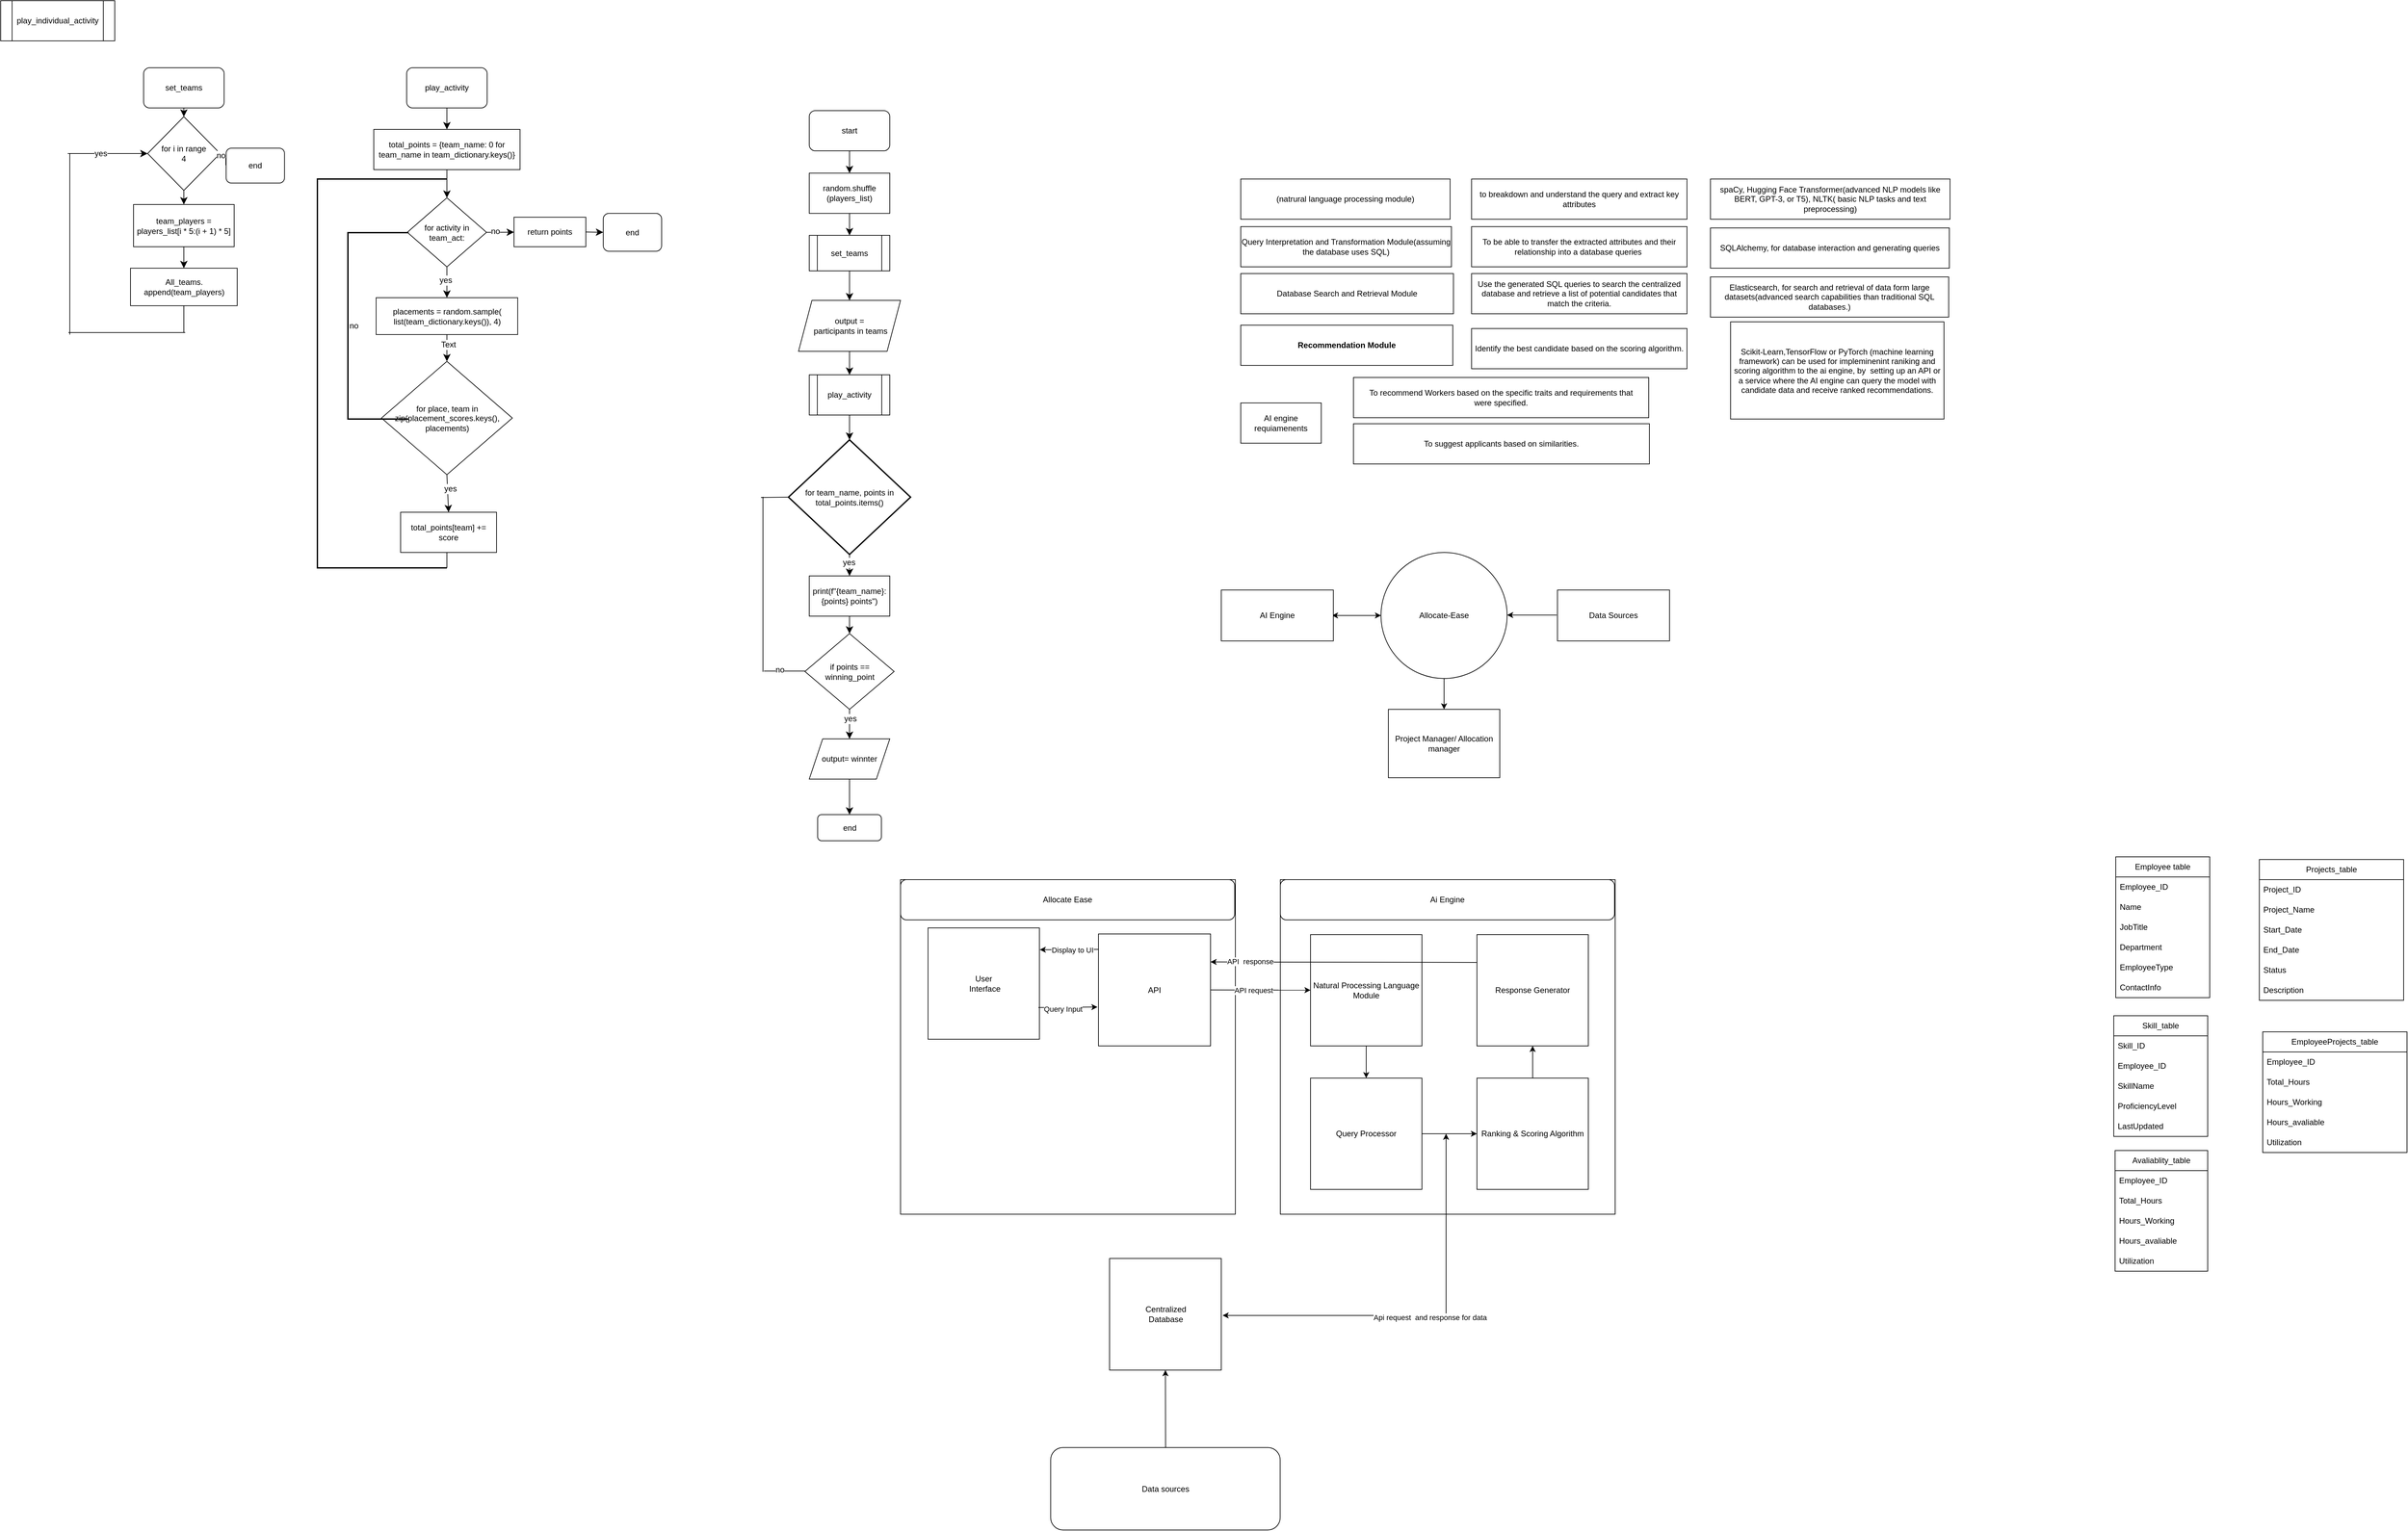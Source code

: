 <mxfile version="24.5.3" type="device">
  <diagram name="Page-1" id="QcIDjGadqrBGffVmuKtb">
    <mxGraphModel dx="683" dy="923" grid="0" gridSize="10" guides="1" tooltips="1" connect="1" arrows="1" fold="1" page="0" pageScale="1" pageWidth="850" pageHeight="1100" math="0" shadow="0">
      <root>
        <mxCell id="0" />
        <mxCell id="1" parent="0" />
        <mxCell id="oJZRiNrcPpn60PH8FwtZ-1" value="set_teams" style="shape=process;whiteSpace=wrap;html=1;backgroundOutline=1;" parent="1" vertex="1">
          <mxGeometry x="958" y="197" width="120" height="53" as="geometry" />
        </mxCell>
        <mxCell id="oJZRiNrcPpn60PH8FwtZ-2" value="play_activity" style="shape=process;whiteSpace=wrap;html=1;backgroundOutline=1;" parent="1" vertex="1">
          <mxGeometry x="958" y="405" width="120" height="60" as="geometry" />
        </mxCell>
        <mxCell id="oJZRiNrcPpn60PH8FwtZ-3" value="play_individual_activity" style="shape=process;whiteSpace=wrap;html=1;backgroundOutline=1;" parent="1" vertex="1">
          <mxGeometry x="-247" y="-153" width="170" height="60" as="geometry" />
        </mxCell>
        <mxCell id="oJZRiNrcPpn60PH8FwtZ-5" value="set_teams" style="rounded=1;whiteSpace=wrap;html=1;" parent="1" vertex="1">
          <mxGeometry x="-34" y="-53" width="120" height="60" as="geometry" />
        </mxCell>
        <mxCell id="oJZRiNrcPpn60PH8FwtZ-6" value="for i in range&lt;div&gt;4&lt;/div&gt;" style="rhombus;whiteSpace=wrap;html=1;" parent="1" vertex="1">
          <mxGeometry x="-28" y="20" width="108" height="110" as="geometry" />
        </mxCell>
        <mxCell id="oJZRiNrcPpn60PH8FwtZ-7" value="team_players = players_list[i * 5:(i + 1) * 5]" style="rounded=0;whiteSpace=wrap;html=1;" parent="1" vertex="1">
          <mxGeometry x="-49" y="151" width="150" height="63" as="geometry" />
        </mxCell>
        <mxCell id="oJZRiNrcPpn60PH8FwtZ-9" value="All_teams.&lt;div&gt;append(team_players)&lt;/div&gt;" style="rounded=0;whiteSpace=wrap;html=1;" parent="1" vertex="1">
          <mxGeometry x="-53.5" y="246" width="159" height="56" as="geometry" />
        </mxCell>
        <mxCell id="oJZRiNrcPpn60PH8FwtZ-10" value="end" style="rounded=1;whiteSpace=wrap;html=1;" parent="1" vertex="1">
          <mxGeometry x="89" y="67" width="87" height="52" as="geometry" />
        </mxCell>
        <mxCell id="oJZRiNrcPpn60PH8FwtZ-11" value="" style="endArrow=classic;html=1;rounded=0;fontSize=12;startSize=8;endSize=8;curved=1;exitX=0.5;exitY=1;exitDx=0;exitDy=0;entryX=0.5;entryY=0;entryDx=0;entryDy=0;" parent="1" source="oJZRiNrcPpn60PH8FwtZ-6" target="oJZRiNrcPpn60PH8FwtZ-7" edge="1">
          <mxGeometry width="50" height="50" relative="1" as="geometry">
            <mxPoint x="172" y="95" as="sourcePoint" />
            <mxPoint x="222" y="45" as="targetPoint" />
          </mxGeometry>
        </mxCell>
        <mxCell id="oJZRiNrcPpn60PH8FwtZ-12" value="" style="endArrow=classic;html=1;rounded=0;fontSize=12;startSize=8;endSize=8;curved=1;exitX=0.5;exitY=1;exitDx=0;exitDy=0;entryX=0.5;entryY=0;entryDx=0;entryDy=0;" parent="1" source="oJZRiNrcPpn60PH8FwtZ-7" target="oJZRiNrcPpn60PH8FwtZ-9" edge="1">
          <mxGeometry width="50" height="50" relative="1" as="geometry">
            <mxPoint x="172" y="95" as="sourcePoint" />
            <mxPoint x="222" y="45" as="targetPoint" />
          </mxGeometry>
        </mxCell>
        <mxCell id="oJZRiNrcPpn60PH8FwtZ-13" value="" style="endArrow=classic;html=1;rounded=0;fontSize=12;startSize=8;endSize=8;curved=1;exitX=0.5;exitY=1;exitDx=0;exitDy=0;entryX=0.5;entryY=0;entryDx=0;entryDy=0;" parent="1" source="oJZRiNrcPpn60PH8FwtZ-5" target="oJZRiNrcPpn60PH8FwtZ-6" edge="1">
          <mxGeometry width="50" height="50" relative="1" as="geometry">
            <mxPoint x="172" y="95" as="sourcePoint" />
            <mxPoint x="222" y="45" as="targetPoint" />
          </mxGeometry>
        </mxCell>
        <mxCell id="oJZRiNrcPpn60PH8FwtZ-16" value="" style="endArrow=none;html=1;rounded=0;fontSize=12;startSize=8;endSize=8;curved=1;" parent="1" edge="1">
          <mxGeometry width="50" height="50" relative="1" as="geometry">
            <mxPoint x="-144" y="345" as="sourcePoint" />
            <mxPoint x="-144" y="75" as="targetPoint" />
          </mxGeometry>
        </mxCell>
        <mxCell id="oJZRiNrcPpn60PH8FwtZ-17" value="" style="endArrow=none;html=1;rounded=0;fontSize=12;startSize=8;endSize=8;curved=1;" parent="1" edge="1">
          <mxGeometry width="50" height="50" relative="1" as="geometry">
            <mxPoint x="-146" y="342" as="sourcePoint" />
            <mxPoint x="28" y="342" as="targetPoint" />
          </mxGeometry>
        </mxCell>
        <mxCell id="oJZRiNrcPpn60PH8FwtZ-18" value="" style="endArrow=none;html=1;rounded=0;fontSize=12;startSize=8;endSize=8;curved=1;entryX=0.5;entryY=1;entryDx=0;entryDy=0;" parent="1" target="oJZRiNrcPpn60PH8FwtZ-9" edge="1">
          <mxGeometry width="50" height="50" relative="1" as="geometry">
            <mxPoint x="26" y="342" as="sourcePoint" />
            <mxPoint x="-6" y="245" as="targetPoint" />
          </mxGeometry>
        </mxCell>
        <mxCell id="oJZRiNrcPpn60PH8FwtZ-19" value="" style="endArrow=classic;html=1;rounded=0;fontSize=12;startSize=8;endSize=8;curved=1;entryX=0;entryY=0.5;entryDx=0;entryDy=0;" parent="1" target="oJZRiNrcPpn60PH8FwtZ-6" edge="1">
          <mxGeometry width="50" height="50" relative="1" as="geometry">
            <mxPoint x="-147" y="75" as="sourcePoint" />
            <mxPoint x="-6" y="66" as="targetPoint" />
          </mxGeometry>
        </mxCell>
        <mxCell id="oJZRiNrcPpn60PH8FwtZ-22" value="yes" style="edgeLabel;html=1;align=center;verticalAlign=middle;resizable=0;points=[];fontSize=12;" parent="oJZRiNrcPpn60PH8FwtZ-19" vertex="1" connectable="0">
          <mxGeometry x="-0.176" relative="1" as="geometry">
            <mxPoint as="offset" />
          </mxGeometry>
        </mxCell>
        <mxCell id="oJZRiNrcPpn60PH8FwtZ-20" value="" style="endArrow=classic;html=1;rounded=0;fontSize=12;startSize=8;endSize=8;curved=1;exitX=1;exitY=0.5;exitDx=0;exitDy=0;entryX=0;entryY=0.5;entryDx=0;entryDy=0;" parent="1" source="oJZRiNrcPpn60PH8FwtZ-6" target="oJZRiNrcPpn60PH8FwtZ-10" edge="1">
          <mxGeometry width="50" height="50" relative="1" as="geometry">
            <mxPoint x="-56" y="116" as="sourcePoint" />
            <mxPoint x="-6" y="66" as="targetPoint" />
          </mxGeometry>
        </mxCell>
        <mxCell id="oJZRiNrcPpn60PH8FwtZ-21" value="no&lt;div&gt;&lt;br&gt;&lt;/div&gt;" style="edgeLabel;html=1;align=center;verticalAlign=middle;resizable=0;points=[];fontSize=12;" parent="oJZRiNrcPpn60PH8FwtZ-20" vertex="1" connectable="0">
          <mxGeometry x="-0.094" y="-4" relative="1" as="geometry">
            <mxPoint as="offset" />
          </mxGeometry>
        </mxCell>
        <mxCell id="oJZRiNrcPpn60PH8FwtZ-23" value="play_activity" style="rounded=1;whiteSpace=wrap;html=1;" parent="1" vertex="1">
          <mxGeometry x="358" y="-53" width="120" height="60" as="geometry" />
        </mxCell>
        <mxCell id="oJZRiNrcPpn60PH8FwtZ-24" value="total_points = {team_name: 0 for team_name in team_dictionary.keys()}" style="rounded=0;whiteSpace=wrap;html=1;" parent="1" vertex="1">
          <mxGeometry x="309" y="39" width="218" height="60" as="geometry" />
        </mxCell>
        <mxCell id="oJZRiNrcPpn60PH8FwtZ-25" value="for activity in team_act:" style="rhombus;whiteSpace=wrap;html=1;" parent="1" vertex="1">
          <mxGeometry x="359" y="141" width="118" height="103" as="geometry" />
        </mxCell>
        <mxCell id="oJZRiNrcPpn60PH8FwtZ-26" value="placements = random.sample(&lt;div&gt;list(team_dictionary.keys()), 4)&lt;/div&gt;" style="rounded=0;whiteSpace=wrap;html=1;" parent="1" vertex="1">
          <mxGeometry x="312.5" y="290" width="211" height="55" as="geometry" />
        </mxCell>
        <mxCell id="oJZRiNrcPpn60PH8FwtZ-27" value="" style="endArrow=classic;html=1;rounded=0;fontSize=12;startSize=8;endSize=8;curved=1;exitX=0.5;exitY=1;exitDx=0;exitDy=0;" parent="1" source="oJZRiNrcPpn60PH8FwtZ-23" target="oJZRiNrcPpn60PH8FwtZ-24" edge="1">
          <mxGeometry width="50" height="50" relative="1" as="geometry">
            <mxPoint x="294" y="213" as="sourcePoint" />
            <mxPoint x="344" y="163" as="targetPoint" />
          </mxGeometry>
        </mxCell>
        <mxCell id="oJZRiNrcPpn60PH8FwtZ-28" value="" style="endArrow=classic;html=1;rounded=0;fontSize=12;startSize=8;endSize=8;curved=1;exitX=0.5;exitY=1;exitDx=0;exitDy=0;entryX=0.5;entryY=0;entryDx=0;entryDy=0;" parent="1" source="oJZRiNrcPpn60PH8FwtZ-24" target="oJZRiNrcPpn60PH8FwtZ-25" edge="1">
          <mxGeometry width="50" height="50" relative="1" as="geometry">
            <mxPoint x="294" y="213" as="sourcePoint" />
            <mxPoint x="344" y="163" as="targetPoint" />
          </mxGeometry>
        </mxCell>
        <mxCell id="oJZRiNrcPpn60PH8FwtZ-29" value="" style="endArrow=classic;html=1;rounded=0;fontSize=12;startSize=8;endSize=8;curved=1;exitX=0.5;exitY=1;exitDx=0;exitDy=0;entryX=0.5;entryY=0;entryDx=0;entryDy=0;" parent="1" source="oJZRiNrcPpn60PH8FwtZ-25" target="oJZRiNrcPpn60PH8FwtZ-26" edge="1">
          <mxGeometry width="50" height="50" relative="1" as="geometry">
            <mxPoint x="294" y="213" as="sourcePoint" />
            <mxPoint x="344" y="163" as="targetPoint" />
          </mxGeometry>
        </mxCell>
        <mxCell id="oJZRiNrcPpn60PH8FwtZ-39" value="yes" style="edgeLabel;html=1;align=center;verticalAlign=middle;resizable=0;points=[];fontSize=12;" parent="oJZRiNrcPpn60PH8FwtZ-29" vertex="1" connectable="0">
          <mxGeometry x="-0.13" y="-2" relative="1" as="geometry">
            <mxPoint as="offset" />
          </mxGeometry>
        </mxCell>
        <mxCell id="oJZRiNrcPpn60PH8FwtZ-30" value="for place, team in zip(placement_scores.keys(), placements)" style="rhombus;whiteSpace=wrap;html=1;" parent="1" vertex="1">
          <mxGeometry x="320.5" y="385" width="195" height="169" as="geometry" />
        </mxCell>
        <mxCell id="oJZRiNrcPpn60PH8FwtZ-31" value="" style="endArrow=classic;html=1;rounded=0;fontSize=12;startSize=8;endSize=8;curved=1;exitX=0.5;exitY=1;exitDx=0;exitDy=0;entryX=0.5;entryY=0;entryDx=0;entryDy=0;" parent="1" source="oJZRiNrcPpn60PH8FwtZ-26" target="oJZRiNrcPpn60PH8FwtZ-30" edge="1">
          <mxGeometry width="50" height="50" relative="1" as="geometry">
            <mxPoint x="365" y="313" as="sourcePoint" />
            <mxPoint x="415" y="263" as="targetPoint" />
          </mxGeometry>
        </mxCell>
        <mxCell id="oJZRiNrcPpn60PH8FwtZ-38" value="Text" style="edgeLabel;html=1;align=center;verticalAlign=middle;resizable=0;points=[];fontSize=12;" parent="oJZRiNrcPpn60PH8FwtZ-31" vertex="1" connectable="0">
          <mxGeometry x="-0.267" y="2" relative="1" as="geometry">
            <mxPoint as="offset" />
          </mxGeometry>
        </mxCell>
        <mxCell id="oJZRiNrcPpn60PH8FwtZ-33" value="total_points[team] += score" style="rounded=0;whiteSpace=wrap;html=1;" parent="1" vertex="1">
          <mxGeometry x="349" y="610" width="143" height="60" as="geometry" />
        </mxCell>
        <mxCell id="oJZRiNrcPpn60PH8FwtZ-34" value="" style="endArrow=classic;html=1;rounded=0;fontSize=12;startSize=8;endSize=8;curved=1;exitX=0.5;exitY=1;exitDx=0;exitDy=0;entryX=0.5;entryY=0;entryDx=0;entryDy=0;" parent="1" source="oJZRiNrcPpn60PH8FwtZ-30" target="oJZRiNrcPpn60PH8FwtZ-33" edge="1">
          <mxGeometry width="50" height="50" relative="1" as="geometry">
            <mxPoint x="365" y="513" as="sourcePoint" />
            <mxPoint x="415" y="463" as="targetPoint" />
          </mxGeometry>
        </mxCell>
        <mxCell id="oJZRiNrcPpn60PH8FwtZ-40" value="yes" style="edgeLabel;html=1;align=center;verticalAlign=middle;resizable=0;points=[];fontSize=12;" parent="oJZRiNrcPpn60PH8FwtZ-34" vertex="1" connectable="0">
          <mxGeometry x="-0.267" y="4" relative="1" as="geometry">
            <mxPoint as="offset" />
          </mxGeometry>
        </mxCell>
        <mxCell id="oJZRiNrcPpn60PH8FwtZ-36" value="" style="strokeWidth=2;html=1;shape=mxgraph.flowchart.annotation_1;align=left;pointerEvents=1;" parent="1" vertex="1">
          <mxGeometry x="225" y="113" width="193" height="580" as="geometry" />
        </mxCell>
        <mxCell id="oJZRiNrcPpn60PH8FwtZ-37" value="" style="endArrow=none;html=1;rounded=0;fontSize=12;startSize=8;endSize=8;curved=1;exitX=1;exitY=1;exitDx=0;exitDy=0;exitPerimeter=0;elbow=vertical;entryX=1;entryY=0.96;entryDx=0;entryDy=0;entryPerimeter=0;" parent="1" source="oJZRiNrcPpn60PH8FwtZ-36" target="oJZRiNrcPpn60PH8FwtZ-36" edge="1">
          <mxGeometry width="50" height="50" relative="1" as="geometry">
            <mxPoint x="388" y="690" as="sourcePoint" />
            <mxPoint x="494" y="698" as="targetPoint" />
          </mxGeometry>
        </mxCell>
        <mxCell id="oJZRiNrcPpn60PH8FwtZ-44" value="end" style="rounded=1;whiteSpace=wrap;html=1;" parent="1" vertex="1">
          <mxGeometry x="651" y="164.25" width="87" height="56.5" as="geometry" />
        </mxCell>
        <mxCell id="oJZRiNrcPpn60PH8FwtZ-45" value="" style="endArrow=classic;html=1;rounded=0;fontSize=12;startSize=8;endSize=8;curved=1;exitX=1;exitY=0.5;exitDx=0;exitDy=0;" parent="1" source="oJZRiNrcPpn60PH8FwtZ-25" target="oJZRiNrcPpn60PH8FwtZ-46" edge="1">
          <mxGeometry width="50" height="50" relative="1" as="geometry">
            <mxPoint x="410" y="213" as="sourcePoint" />
            <mxPoint x="516" y="193" as="targetPoint" />
          </mxGeometry>
        </mxCell>
        <mxCell id="oJZRiNrcPpn60PH8FwtZ-48" value="no" style="edgeLabel;html=1;align=center;verticalAlign=middle;resizable=0;points=[];fontSize=12;" parent="oJZRiNrcPpn60PH8FwtZ-45" vertex="1" connectable="0">
          <mxGeometry x="-0.365" y="2" relative="1" as="geometry">
            <mxPoint as="offset" />
          </mxGeometry>
        </mxCell>
        <mxCell id="oJZRiNrcPpn60PH8FwtZ-46" value="return points" style="rounded=0;whiteSpace=wrap;html=1;" parent="1" vertex="1">
          <mxGeometry x="518" y="170" width="107" height="44" as="geometry" />
        </mxCell>
        <mxCell id="oJZRiNrcPpn60PH8FwtZ-47" value="" style="endArrow=classic;html=1;rounded=0;fontSize=12;startSize=8;endSize=8;curved=1;exitX=1;exitY=0.5;exitDx=0;exitDy=0;entryX=0;entryY=0.5;entryDx=0;entryDy=0;" parent="1" source="oJZRiNrcPpn60PH8FwtZ-46" target="oJZRiNrcPpn60PH8FwtZ-44" edge="1">
          <mxGeometry width="50" height="50" relative="1" as="geometry">
            <mxPoint x="659" y="213" as="sourcePoint" />
            <mxPoint x="709" y="163" as="targetPoint" />
          </mxGeometry>
        </mxCell>
        <mxCell id="oJZRiNrcPpn60PH8FwtZ-49" value="no" style="strokeWidth=2;html=1;shape=mxgraph.flowchart.annotation_1;align=left;pointerEvents=1;" parent="1" vertex="1">
          <mxGeometry x="270.5" y="193" width="90.5" height="278" as="geometry" />
        </mxCell>
        <mxCell id="oJZRiNrcPpn60PH8FwtZ-52" value="start" style="rounded=1;whiteSpace=wrap;html=1;" parent="1" vertex="1">
          <mxGeometry x="958" y="11" width="120" height="60" as="geometry" />
        </mxCell>
        <mxCell id="oJZRiNrcPpn60PH8FwtZ-54" value="random.shuffle&lt;div&gt;(players_list)&lt;/div&gt;" style="rounded=0;whiteSpace=wrap;html=1;" parent="1" vertex="1">
          <mxGeometry x="958" y="104.25" width="120" height="60" as="geometry" />
        </mxCell>
        <mxCell id="oJZRiNrcPpn60PH8FwtZ-55" value="" style="endArrow=classic;html=1;rounded=0;fontSize=12;startSize=8;endSize=8;curved=1;exitX=0.5;exitY=1;exitDx=0;exitDy=0;" parent="1" source="oJZRiNrcPpn60PH8FwtZ-52" target="oJZRiNrcPpn60PH8FwtZ-54" edge="1">
          <mxGeometry width="50" height="50" relative="1" as="geometry">
            <mxPoint x="829" y="343" as="sourcePoint" />
            <mxPoint x="879" y="293" as="targetPoint" />
          </mxGeometry>
        </mxCell>
        <mxCell id="oJZRiNrcPpn60PH8FwtZ-56" value="" style="endArrow=classic;html=1;rounded=0;fontSize=12;startSize=8;endSize=8;curved=1;exitX=0.5;exitY=1;exitDx=0;exitDy=0;entryX=0.5;entryY=0;entryDx=0;entryDy=0;" parent="1" source="oJZRiNrcPpn60PH8FwtZ-54" target="oJZRiNrcPpn60PH8FwtZ-1" edge="1">
          <mxGeometry width="50" height="50" relative="1" as="geometry">
            <mxPoint x="829" y="343" as="sourcePoint" />
            <mxPoint x="879" y="293" as="targetPoint" />
          </mxGeometry>
        </mxCell>
        <mxCell id="oJZRiNrcPpn60PH8FwtZ-57" value="output =&lt;div&gt;&amp;nbsp;participants in teams&lt;/div&gt;" style="shape=parallelogram;perimeter=parallelogramPerimeter;whiteSpace=wrap;html=1;fixedSize=1;" parent="1" vertex="1">
          <mxGeometry x="942" y="294" width="152" height="76" as="geometry" />
        </mxCell>
        <mxCell id="oJZRiNrcPpn60PH8FwtZ-58" value="for team_name, points in total_points.items()" style="strokeWidth=2;html=1;shape=mxgraph.flowchart.decision;whiteSpace=wrap;" parent="1" vertex="1">
          <mxGeometry x="927" y="502" width="182" height="171" as="geometry" />
        </mxCell>
        <mxCell id="oJZRiNrcPpn60PH8FwtZ-59" value="print(f&quot;{team_name}: {points} points&quot;)" style="rounded=0;whiteSpace=wrap;html=1;" parent="1" vertex="1">
          <mxGeometry x="958" y="705" width="120" height="60" as="geometry" />
        </mxCell>
        <mxCell id="oJZRiNrcPpn60PH8FwtZ-60" value="" style="endArrow=classic;html=1;rounded=0;fontSize=12;startSize=8;endSize=8;curved=1;exitX=0.5;exitY=1;exitDx=0;exitDy=0;exitPerimeter=0;entryX=0.5;entryY=0;entryDx=0;entryDy=0;" parent="1" source="oJZRiNrcPpn60PH8FwtZ-58" target="oJZRiNrcPpn60PH8FwtZ-59" edge="1">
          <mxGeometry width="50" height="50" relative="1" as="geometry">
            <mxPoint x="942" y="696" as="sourcePoint" />
            <mxPoint x="992" y="646" as="targetPoint" />
          </mxGeometry>
        </mxCell>
        <mxCell id="oJZRiNrcPpn60PH8FwtZ-72" value="yes" style="edgeLabel;html=1;align=center;verticalAlign=middle;resizable=0;points=[];fontSize=12;" parent="oJZRiNrcPpn60PH8FwtZ-60" vertex="1" connectable="0">
          <mxGeometry x="-0.287" y="-1" relative="1" as="geometry">
            <mxPoint as="offset" />
          </mxGeometry>
        </mxCell>
        <mxCell id="oJZRiNrcPpn60PH8FwtZ-61" value="" style="endArrow=classic;html=1;rounded=0;fontSize=12;startSize=8;endSize=8;curved=1;exitX=0.5;exitY=1;exitDx=0;exitDy=0;entryX=0.5;entryY=0;entryDx=0;entryDy=0;" parent="1" source="oJZRiNrcPpn60PH8FwtZ-1" target="oJZRiNrcPpn60PH8FwtZ-57" edge="1">
          <mxGeometry width="50" height="50" relative="1" as="geometry">
            <mxPoint x="942" y="461" as="sourcePoint" />
            <mxPoint x="992" y="411" as="targetPoint" />
          </mxGeometry>
        </mxCell>
        <mxCell id="oJZRiNrcPpn60PH8FwtZ-62" value="" style="endArrow=classic;html=1;rounded=0;fontSize=12;startSize=8;endSize=8;curved=1;exitX=0.5;exitY=1;exitDx=0;exitDy=0;entryX=0.5;entryY=0;entryDx=0;entryDy=0;" parent="1" source="oJZRiNrcPpn60PH8FwtZ-57" target="oJZRiNrcPpn60PH8FwtZ-2" edge="1">
          <mxGeometry width="50" height="50" relative="1" as="geometry">
            <mxPoint x="942" y="461" as="sourcePoint" />
            <mxPoint x="992" y="411" as="targetPoint" />
          </mxGeometry>
        </mxCell>
        <mxCell id="oJZRiNrcPpn60PH8FwtZ-63" value="" style="endArrow=classic;html=1;rounded=0;fontSize=12;startSize=8;endSize=8;curved=1;entryX=0.5;entryY=0;entryDx=0;entryDy=0;entryPerimeter=0;exitX=0.5;exitY=1;exitDx=0;exitDy=0;" parent="1" source="oJZRiNrcPpn60PH8FwtZ-2" target="oJZRiNrcPpn60PH8FwtZ-58" edge="1">
          <mxGeometry width="50" height="50" relative="1" as="geometry">
            <mxPoint x="942" y="461" as="sourcePoint" />
            <mxPoint x="992" y="411" as="targetPoint" />
          </mxGeometry>
        </mxCell>
        <mxCell id="oJZRiNrcPpn60PH8FwtZ-64" value="if points == winning_point" style="rhombus;whiteSpace=wrap;html=1;" parent="1" vertex="1">
          <mxGeometry x="951.5" y="791" width="133" height="113" as="geometry" />
        </mxCell>
        <mxCell id="oJZRiNrcPpn60PH8FwtZ-65" value="" style="endArrow=classic;html=1;rounded=0;fontSize=12;startSize=8;endSize=8;curved=1;exitX=0.5;exitY=1;exitDx=0;exitDy=0;" parent="1" source="oJZRiNrcPpn60PH8FwtZ-59" target="oJZRiNrcPpn60PH8FwtZ-64" edge="1">
          <mxGeometry width="50" height="50" relative="1" as="geometry">
            <mxPoint x="942" y="814" as="sourcePoint" />
            <mxPoint x="992" y="764" as="targetPoint" />
          </mxGeometry>
        </mxCell>
        <mxCell id="oJZRiNrcPpn60PH8FwtZ-66" value="output= winnter" style="shape=parallelogram;perimeter=parallelogramPerimeter;whiteSpace=wrap;html=1;fixedSize=1;" parent="1" vertex="1">
          <mxGeometry x="958" y="948" width="120" height="60" as="geometry" />
        </mxCell>
        <mxCell id="oJZRiNrcPpn60PH8FwtZ-67" value="" style="endArrow=classic;html=1;rounded=0;fontSize=12;startSize=8;endSize=8;curved=1;exitX=0.5;exitY=1;exitDx=0;exitDy=0;entryX=0.5;entryY=0;entryDx=0;entryDy=0;" parent="1" source="oJZRiNrcPpn60PH8FwtZ-64" target="oJZRiNrcPpn60PH8FwtZ-66" edge="1">
          <mxGeometry width="50" height="50" relative="1" as="geometry">
            <mxPoint x="942" y="814" as="sourcePoint" />
            <mxPoint x="992" y="764" as="targetPoint" />
          </mxGeometry>
        </mxCell>
        <mxCell id="oJZRiNrcPpn60PH8FwtZ-74" value="yes" style="edgeLabel;html=1;align=center;verticalAlign=middle;resizable=0;points=[];fontSize=12;" parent="oJZRiNrcPpn60PH8FwtZ-67" vertex="1" connectable="0">
          <mxGeometry x="-0.393" y="1" relative="1" as="geometry">
            <mxPoint as="offset" />
          </mxGeometry>
        </mxCell>
        <mxCell id="oJZRiNrcPpn60PH8FwtZ-68" value="" style="endArrow=none;html=1;rounded=0;fontSize=12;startSize=8;endSize=8;curved=1;" parent="1" edge="1">
          <mxGeometry width="50" height="50" relative="1" as="geometry">
            <mxPoint x="951.5" y="846.91" as="sourcePoint" />
            <mxPoint x="890.5" y="846.91" as="targetPoint" />
          </mxGeometry>
        </mxCell>
        <mxCell id="oJZRiNrcPpn60PH8FwtZ-73" value="no" style="edgeLabel;html=1;align=center;verticalAlign=middle;resizable=0;points=[];fontSize=12;" parent="oJZRiNrcPpn60PH8FwtZ-68" vertex="1" connectable="0">
          <mxGeometry x="0.224" y="-2" relative="1" as="geometry">
            <mxPoint as="offset" />
          </mxGeometry>
        </mxCell>
        <mxCell id="oJZRiNrcPpn60PH8FwtZ-69" value="" style="endArrow=none;html=1;rounded=0;fontSize=12;startSize=8;endSize=8;curved=1;" parent="1" edge="1">
          <mxGeometry width="50" height="50" relative="1" as="geometry">
            <mxPoint x="889" y="848" as="sourcePoint" />
            <mxPoint x="889" y="587" as="targetPoint" />
          </mxGeometry>
        </mxCell>
        <mxCell id="oJZRiNrcPpn60PH8FwtZ-71" value="" style="endArrow=none;html=1;rounded=0;fontSize=12;startSize=8;endSize=8;curved=1;entryX=0;entryY=0.5;entryDx=0;entryDy=0;entryPerimeter=0;" parent="1" target="oJZRiNrcPpn60PH8FwtZ-58" edge="1">
          <mxGeometry width="50" height="50" relative="1" as="geometry">
            <mxPoint x="886" y="588" as="sourcePoint" />
            <mxPoint x="992" y="764" as="targetPoint" />
          </mxGeometry>
        </mxCell>
        <mxCell id="oJZRiNrcPpn60PH8FwtZ-76" value="end" style="rounded=1;whiteSpace=wrap;html=1;" parent="1" vertex="1">
          <mxGeometry x="970.5" y="1061" width="95" height="39" as="geometry" />
        </mxCell>
        <mxCell id="oJZRiNrcPpn60PH8FwtZ-77" value="" style="endArrow=classic;html=1;rounded=0;fontSize=12;startSize=8;endSize=8;curved=1;exitX=0.5;exitY=1;exitDx=0;exitDy=0;entryX=0.5;entryY=0;entryDx=0;entryDy=0;" parent="1" source="oJZRiNrcPpn60PH8FwtZ-66" target="oJZRiNrcPpn60PH8FwtZ-76" edge="1">
          <mxGeometry width="50" height="50" relative="1" as="geometry">
            <mxPoint x="942" y="931" as="sourcePoint" />
            <mxPoint x="992" y="881" as="targetPoint" />
          </mxGeometry>
        </mxCell>
        <mxCell id="87SDOlyvdFOEEW-CInD3-1" value="Allocate-Ease" style="ellipse;whiteSpace=wrap;html=1;aspect=fixed;" parent="1" vertex="1">
          <mxGeometry x="1810" y="670" width="188" height="188" as="geometry" />
        </mxCell>
        <mxCell id="87SDOlyvdFOEEW-CInD3-2" value="" style="endArrow=classic;startArrow=classic;html=1;rounded=0;entryX=0;entryY=0.5;entryDx=0;entryDy=0;" parent="1" target="87SDOlyvdFOEEW-CInD3-1" edge="1">
          <mxGeometry width="50" height="50" relative="1" as="geometry">
            <mxPoint x="1737" y="764" as="sourcePoint" />
            <mxPoint x="1706" y="739" as="targetPoint" />
          </mxGeometry>
        </mxCell>
        <mxCell id="87SDOlyvdFOEEW-CInD3-3" value="AI Engine" style="rounded=0;whiteSpace=wrap;html=1;" parent="1" vertex="1">
          <mxGeometry x="1572" y="726" width="167" height="76" as="geometry" />
        </mxCell>
        <mxCell id="87SDOlyvdFOEEW-CInD3-4" value="Data Sources" style="rounded=0;whiteSpace=wrap;html=1;" parent="1" vertex="1">
          <mxGeometry x="2073" y="726" width="167" height="76" as="geometry" />
        </mxCell>
        <mxCell id="87SDOlyvdFOEEW-CInD3-7" value="" style="endArrow=classic;html=1;rounded=0;" parent="1" edge="1">
          <mxGeometry width="50" height="50" relative="1" as="geometry">
            <mxPoint x="2072" y="763.38" as="sourcePoint" />
            <mxPoint x="1998" y="763.38" as="targetPoint" />
          </mxGeometry>
        </mxCell>
        <mxCell id="87SDOlyvdFOEEW-CInD3-8" value="Query Interpretation and Transformation Module(assuming the database uses SQL)" style="rounded=0;whiteSpace=wrap;html=1;" parent="1" vertex="1">
          <mxGeometry x="1601" y="184" width="314" height="60" as="geometry" />
        </mxCell>
        <mxCell id="87SDOlyvdFOEEW-CInD3-9" value="(natrural language processing module)" style="rounded=0;whiteSpace=wrap;html=1;" parent="1" vertex="1">
          <mxGeometry x="1601" y="113" width="312" height="60" as="geometry" />
        </mxCell>
        <mxCell id="87SDOlyvdFOEEW-CInD3-10" value="Database Search and Retrieval Module" style="rounded=0;whiteSpace=wrap;html=1;" parent="1" vertex="1">
          <mxGeometry x="1601" y="254" width="317" height="60" as="geometry" />
        </mxCell>
        <mxCell id="87SDOlyvdFOEEW-CInD3-11" value="&lt;strong&gt;Recommendation Module&lt;/strong&gt;" style="rounded=0;whiteSpace=wrap;html=1;" parent="1" vertex="1">
          <mxGeometry x="1601" y="331" width="316" height="60" as="geometry" />
        </mxCell>
        <mxCell id="87SDOlyvdFOEEW-CInD3-12" value="to breakdown and understand the query and extract key attributes" style="rounded=0;whiteSpace=wrap;html=1;" parent="1" vertex="1">
          <mxGeometry x="1945" y="113" width="321" height="60" as="geometry" />
        </mxCell>
        <mxCell id="87SDOlyvdFOEEW-CInD3-13" value="To be able to transfer the extracted attributes and their relationship into a database queries&amp;nbsp;" style="rounded=0;whiteSpace=wrap;html=1;" parent="1" vertex="1">
          <mxGeometry x="1945" y="184" width="321" height="60" as="geometry" />
        </mxCell>
        <mxCell id="87SDOlyvdFOEEW-CInD3-14" value="Use the generated SQL queries to search the centralized database and retrieve a list of potential candidates that match the criteria." style="rounded=0;whiteSpace=wrap;html=1;" parent="1" vertex="1">
          <mxGeometry x="1945" y="254" width="321" height="60" as="geometry" />
        </mxCell>
        <mxCell id="87SDOlyvdFOEEW-CInD3-15" value="Identify the best candidate based on the scoring algorithm." style="rounded=0;whiteSpace=wrap;html=1;" parent="1" vertex="1">
          <mxGeometry x="1945" y="336" width="321" height="60" as="geometry" />
        </mxCell>
        <mxCell id="87SDOlyvdFOEEW-CInD3-16" value="spaCy,&amp;nbsp;Hugging Face Transformer(advanced NLP models like BERT, GPT-3, or T5),&amp;nbsp;NLTK( basic NLP tasks and text preprocessing)" style="rounded=0;whiteSpace=wrap;html=1;" parent="1" vertex="1">
          <mxGeometry x="2301" y="113" width="357" height="60" as="geometry" />
        </mxCell>
        <mxCell id="87SDOlyvdFOEEW-CInD3-17" value="SQLAlchemy, for database interaction and generating queries" style="rounded=0;whiteSpace=wrap;html=1;" parent="1" vertex="1">
          <mxGeometry x="2301" y="186" width="356" height="60" as="geometry" />
        </mxCell>
        <mxCell id="87SDOlyvdFOEEW-CInD3-18" value="Elasticsearch, for search and retrieval of data form large datasets(advanced search capabilities than traditional SQL databases.)" style="rounded=0;whiteSpace=wrap;html=1;" parent="1" vertex="1">
          <mxGeometry x="2301" y="259" width="355" height="60" as="geometry" />
        </mxCell>
        <mxCell id="87SDOlyvdFOEEW-CInD3-19" value="AI engine requiamenents" style="rounded=0;whiteSpace=wrap;html=1;" parent="1" vertex="1">
          <mxGeometry x="1601" y="447" width="120" height="60" as="geometry" />
        </mxCell>
        <mxCell id="87SDOlyvdFOEEW-CInD3-20" value="To suggest applicants based on similarities." style="rounded=0;whiteSpace=wrap;html=1;" parent="1" vertex="1">
          <mxGeometry x="1769" y="478" width="441" height="60" as="geometry" />
        </mxCell>
        <mxCell id="87SDOlyvdFOEEW-CInD3-21" value="To&amp;nbsp;recommend&amp;nbsp;Workers&amp;nbsp;based on the specific traits and requirements that were&amp;nbsp;specified." style="rounded=0;whiteSpace=wrap;html=1;" parent="1" vertex="1">
          <mxGeometry x="1769" y="409" width="440" height="60" as="geometry" />
        </mxCell>
        <mxCell id="87SDOlyvdFOEEW-CInD3-22" value="Scikit-Learn,TensorFlow or PyTorch (machine learning framework) can be used for impleminenint raniking and scoring algorithm to the ai engine, by&amp;nbsp;&amp;nbsp;setting up an API or a service where the AI engine can query the model with candidate data and receive ranked recommendations." style="rounded=0;whiteSpace=wrap;html=1;" parent="1" vertex="1">
          <mxGeometry x="2331" y="326" width="318" height="145" as="geometry" />
        </mxCell>
        <mxCell id="87SDOlyvdFOEEW-CInD3-25" value="Project Manager/ Allocation manager" style="rounded=0;whiteSpace=wrap;html=1;" parent="1" vertex="1">
          <mxGeometry x="1821" y="904" width="166" height="102" as="geometry" />
        </mxCell>
        <mxCell id="87SDOlyvdFOEEW-CInD3-26" value="" style="endArrow=classic;html=1;rounded=0;entryX=0.5;entryY=0;entryDx=0;entryDy=0;" parent="1" target="87SDOlyvdFOEEW-CInD3-25" edge="1">
          <mxGeometry width="50" height="50" relative="1" as="geometry">
            <mxPoint x="1904" y="858" as="sourcePoint" />
            <mxPoint x="1830" y="858" as="targetPoint" />
          </mxGeometry>
        </mxCell>
        <mxCell id="87SDOlyvdFOEEW-CInD3-27" value="" style="whiteSpace=wrap;html=1;aspect=fixed;" parent="1" vertex="1">
          <mxGeometry x="1094" y="1158" width="499" height="499" as="geometry" />
        </mxCell>
        <mxCell id="87SDOlyvdFOEEW-CInD3-28" value="User&lt;div&gt;&amp;nbsp;Interface&lt;/div&gt;" style="whiteSpace=wrap;html=1;aspect=fixed;" parent="1" vertex="1">
          <mxGeometry x="1135" y="1230" width="166" height="166" as="geometry" />
        </mxCell>
        <mxCell id="87SDOlyvdFOEEW-CInD3-29" value="API" style="whiteSpace=wrap;html=1;aspect=fixed;" parent="1" vertex="1">
          <mxGeometry x="1389" y="1239" width="167" height="167" as="geometry" />
        </mxCell>
        <mxCell id="87SDOlyvdFOEEW-CInD3-30" value="Centralized&lt;div&gt;Database&lt;/div&gt;" style="whiteSpace=wrap;html=1;aspect=fixed;" parent="1" vertex="1">
          <mxGeometry x="1405.5" y="1723" width="166.5" height="166.5" as="geometry" />
        </mxCell>
        <mxCell id="87SDOlyvdFOEEW-CInD3-38" value="" style="endArrow=classic;html=1;rounded=0;entryX=1;entryY=0.5;entryDx=0;entryDy=0;exitX=0;exitY=0.5;exitDx=0;exitDy=0;" parent="1" edge="1">
          <mxGeometry width="50" height="50" relative="1" as="geometry">
            <mxPoint x="1389.5" y="1262" as="sourcePoint" />
            <mxPoint x="1301.5" y="1262.5" as="targetPoint" />
          </mxGeometry>
        </mxCell>
        <mxCell id="87SDOlyvdFOEEW-CInD3-42" value="Display to UI" style="edgeLabel;html=1;align=center;verticalAlign=middle;resizable=0;points=[];" parent="87SDOlyvdFOEEW-CInD3-38" vertex="1" connectable="0">
          <mxGeometry x="-0.093" y="1" relative="1" as="geometry">
            <mxPoint as="offset" />
          </mxGeometry>
        </mxCell>
        <mxCell id="87SDOlyvdFOEEW-CInD3-40" value="" style="endArrow=classic;html=1;rounded=0;entryX=0;entryY=0.25;entryDx=0;entryDy=0;exitX=1;exitY=0.25;exitDx=0;exitDy=0;" parent="1" edge="1">
          <mxGeometry width="50" height="50" relative="1" as="geometry">
            <mxPoint x="1299.5" y="1348.75" as="sourcePoint" />
            <mxPoint x="1387.5" y="1348" as="targetPoint" />
          </mxGeometry>
        </mxCell>
        <mxCell id="87SDOlyvdFOEEW-CInD3-41" value="Query Input" style="edgeLabel;html=1;align=center;verticalAlign=middle;resizable=0;points=[];" parent="87SDOlyvdFOEEW-CInD3-40" vertex="1" connectable="0">
          <mxGeometry x="-0.181" y="-2" relative="1" as="geometry">
            <mxPoint as="offset" />
          </mxGeometry>
        </mxCell>
        <mxCell id="87SDOlyvdFOEEW-CInD3-44" value="Allocate Ease" style="rounded=1;whiteSpace=wrap;html=1;" parent="1" vertex="1">
          <mxGeometry x="1094" y="1158" width="498" height="60" as="geometry" />
        </mxCell>
        <mxCell id="87SDOlyvdFOEEW-CInD3-45" value="" style="whiteSpace=wrap;html=1;aspect=fixed;" parent="1" vertex="1">
          <mxGeometry x="1660" y="1158" width="499" height="499" as="geometry" />
        </mxCell>
        <mxCell id="87SDOlyvdFOEEW-CInD3-46" value="Natural Processing Language Module" style="whiteSpace=wrap;html=1;aspect=fixed;" parent="1" vertex="1">
          <mxGeometry x="1705" y="1240" width="166" height="166" as="geometry" />
        </mxCell>
        <mxCell id="87SDOlyvdFOEEW-CInD3-47" value="Query Processor" style="whiteSpace=wrap;html=1;aspect=fixed;" parent="1" vertex="1">
          <mxGeometry x="1705" y="1454" width="166" height="166" as="geometry" />
        </mxCell>
        <mxCell id="87SDOlyvdFOEEW-CInD3-48" value="Response Generator" style="whiteSpace=wrap;html=1;aspect=fixed;" parent="1" vertex="1">
          <mxGeometry x="1953" y="1240" width="166" height="166" as="geometry" />
        </mxCell>
        <mxCell id="87SDOlyvdFOEEW-CInD3-49" value="Ranking &amp;amp; Scoring Algorithm" style="whiteSpace=wrap;html=1;aspect=fixed;" parent="1" vertex="1">
          <mxGeometry x="1953" y="1454" width="166" height="166" as="geometry" />
        </mxCell>
        <mxCell id="87SDOlyvdFOEEW-CInD3-53" value="Ai Engine" style="rounded=1;whiteSpace=wrap;html=1;" parent="1" vertex="1">
          <mxGeometry x="1660" y="1158" width="498" height="60" as="geometry" />
        </mxCell>
        <mxCell id="87SDOlyvdFOEEW-CInD3-54" value="" style="endArrow=classic;html=1;rounded=0;exitX=1;exitY=0.5;exitDx=0;exitDy=0;" parent="1" source="87SDOlyvdFOEEW-CInD3-29" target="87SDOlyvdFOEEW-CInD3-46" edge="1">
          <mxGeometry width="50" height="50" relative="1" as="geometry">
            <mxPoint x="1547" y="1395" as="sourcePoint" />
            <mxPoint x="1597" y="1345" as="targetPoint" />
          </mxGeometry>
        </mxCell>
        <mxCell id="87SDOlyvdFOEEW-CInD3-55" value="API request" style="edgeLabel;html=1;align=center;verticalAlign=middle;resizable=0;points=[];" parent="87SDOlyvdFOEEW-CInD3-54" vertex="1" connectable="0">
          <mxGeometry x="-0.143" relative="1" as="geometry">
            <mxPoint as="offset" />
          </mxGeometry>
        </mxCell>
        <mxCell id="87SDOlyvdFOEEW-CInD3-60" value="" style="endArrow=classic;html=1;rounded=0;exitX=0.5;exitY=1;exitDx=0;exitDy=0;entryX=0.5;entryY=0;entryDx=0;entryDy=0;" parent="1" source="87SDOlyvdFOEEW-CInD3-46" target="87SDOlyvdFOEEW-CInD3-47" edge="1">
          <mxGeometry width="50" height="50" relative="1" as="geometry">
            <mxPoint x="1547" y="1538" as="sourcePoint" />
            <mxPoint x="1597" y="1488" as="targetPoint" />
          </mxGeometry>
        </mxCell>
        <mxCell id="87SDOlyvdFOEEW-CInD3-61" value="" style="endArrow=classic;html=1;rounded=0;exitX=1;exitY=0.5;exitDx=0;exitDy=0;" parent="1" source="87SDOlyvdFOEEW-CInD3-47" target="87SDOlyvdFOEEW-CInD3-49" edge="1">
          <mxGeometry width="50" height="50" relative="1" as="geometry">
            <mxPoint x="1547" y="1538" as="sourcePoint" />
            <mxPoint x="1597" y="1488" as="targetPoint" />
          </mxGeometry>
        </mxCell>
        <mxCell id="87SDOlyvdFOEEW-CInD3-64" value="" style="endArrow=classic;startArrow=classic;html=1;rounded=0;" parent="1" edge="1">
          <mxGeometry width="50" height="50" relative="1" as="geometry">
            <mxPoint x="1907" y="1537" as="sourcePoint" />
            <mxPoint x="1574" y="1808" as="targetPoint" />
            <Array as="points">
              <mxPoint x="1907" y="1808" />
              <mxPoint x="1624" y="1808" />
            </Array>
          </mxGeometry>
        </mxCell>
        <mxCell id="87SDOlyvdFOEEW-CInD3-65" value="Api request&amp;nbsp; and response for data" style="edgeLabel;html=1;align=center;verticalAlign=middle;resizable=0;points=[];" parent="87SDOlyvdFOEEW-CInD3-64" vertex="1" connectable="0">
          <mxGeometry x="-0.021" y="3" relative="1" as="geometry">
            <mxPoint as="offset" />
          </mxGeometry>
        </mxCell>
        <mxCell id="87SDOlyvdFOEEW-CInD3-66" value="" style="endArrow=classic;html=1;rounded=0;exitX=0.5;exitY=0;exitDx=0;exitDy=0;entryX=0.5;entryY=1;entryDx=0;entryDy=0;" parent="1" source="87SDOlyvdFOEEW-CInD3-49" target="87SDOlyvdFOEEW-CInD3-48" edge="1">
          <mxGeometry width="50" height="50" relative="1" as="geometry">
            <mxPoint x="2108" y="1791" as="sourcePoint" />
            <mxPoint x="2158" y="1741" as="targetPoint" />
          </mxGeometry>
        </mxCell>
        <mxCell id="87SDOlyvdFOEEW-CInD3-69" value="" style="endArrow=classic;html=1;rounded=0;entryX=1;entryY=0.25;entryDx=0;entryDy=0;exitX=0;exitY=0.25;exitDx=0;exitDy=0;" parent="1" source="87SDOlyvdFOEEW-CInD3-48" target="87SDOlyvdFOEEW-CInD3-29" edge="1">
          <mxGeometry width="50" height="50" relative="1" as="geometry">
            <mxPoint x="1581" y="1462" as="sourcePoint" />
            <mxPoint x="1631" y="1412" as="targetPoint" />
          </mxGeometry>
        </mxCell>
        <mxCell id="87SDOlyvdFOEEW-CInD3-71" value="API&amp;nbsp; response" style="edgeLabel;html=1;align=center;verticalAlign=middle;resizable=0;points=[];" parent="87SDOlyvdFOEEW-CInD3-69" vertex="1" connectable="0">
          <mxGeometry x="0.702" y="-1" relative="1" as="geometry">
            <mxPoint as="offset" />
          </mxGeometry>
        </mxCell>
        <mxCell id="87SDOlyvdFOEEW-CInD3-73" value="" style="endArrow=classic;html=1;rounded=0;entryX=0.5;entryY=1;entryDx=0;entryDy=0;" parent="1" target="87SDOlyvdFOEEW-CInD3-30" edge="1">
          <mxGeometry width="50" height="50" relative="1" as="geometry">
            <mxPoint x="1489" y="2005" as="sourcePoint" />
            <mxPoint x="1696" y="1620" as="targetPoint" />
          </mxGeometry>
        </mxCell>
        <mxCell id="87SDOlyvdFOEEW-CInD3-74" value="Data sources" style="rounded=1;whiteSpace=wrap;html=1;" parent="1" vertex="1">
          <mxGeometry x="1317.75" y="2005" width="342" height="123" as="geometry" />
        </mxCell>
        <mxCell id="6xiVsGafGhQ316WKZxsS-1" value="Employee table" style="swimlane;fontStyle=0;childLayout=stackLayout;horizontal=1;startSize=30;horizontalStack=0;resizeParent=1;resizeParentMax=0;resizeLast=0;collapsible=1;marginBottom=0;whiteSpace=wrap;html=1;" vertex="1" parent="1">
          <mxGeometry x="2905" y="1124" width="140" height="210" as="geometry" />
        </mxCell>
        <mxCell id="6xiVsGafGhQ316WKZxsS-2" value="Employee_ID" style="text;strokeColor=none;fillColor=none;align=left;verticalAlign=middle;spacingLeft=4;spacingRight=4;overflow=hidden;points=[[0,0.5],[1,0.5]];portConstraint=eastwest;rotatable=0;whiteSpace=wrap;html=1;" vertex="1" parent="6xiVsGafGhQ316WKZxsS-1">
          <mxGeometry y="30" width="140" height="30" as="geometry" />
        </mxCell>
        <mxCell id="6xiVsGafGhQ316WKZxsS-3" value="Name" style="text;strokeColor=none;fillColor=none;align=left;verticalAlign=middle;spacingLeft=4;spacingRight=4;overflow=hidden;points=[[0,0.5],[1,0.5]];portConstraint=eastwest;rotatable=0;whiteSpace=wrap;html=1;" vertex="1" parent="6xiVsGafGhQ316WKZxsS-1">
          <mxGeometry y="60" width="140" height="30" as="geometry" />
        </mxCell>
        <mxCell id="6xiVsGafGhQ316WKZxsS-4" value="JobTitle" style="text;strokeColor=none;fillColor=none;align=left;verticalAlign=middle;spacingLeft=4;spacingRight=4;overflow=hidden;points=[[0,0.5],[1,0.5]];portConstraint=eastwest;rotatable=0;whiteSpace=wrap;html=1;" vertex="1" parent="6xiVsGafGhQ316WKZxsS-1">
          <mxGeometry y="90" width="140" height="30" as="geometry" />
        </mxCell>
        <mxCell id="6xiVsGafGhQ316WKZxsS-5" value="Department" style="text;strokeColor=none;fillColor=none;align=left;verticalAlign=middle;spacingLeft=4;spacingRight=4;overflow=hidden;points=[[0,0.5],[1,0.5]];portConstraint=eastwest;rotatable=0;whiteSpace=wrap;html=1;" vertex="1" parent="6xiVsGafGhQ316WKZxsS-1">
          <mxGeometry y="120" width="140" height="30" as="geometry" />
        </mxCell>
        <mxCell id="6xiVsGafGhQ316WKZxsS-6" value="EmployeeType" style="text;strokeColor=none;fillColor=none;align=left;verticalAlign=middle;spacingLeft=4;spacingRight=4;overflow=hidden;points=[[0,0.5],[1,0.5]];portConstraint=eastwest;rotatable=0;whiteSpace=wrap;html=1;" vertex="1" parent="6xiVsGafGhQ316WKZxsS-1">
          <mxGeometry y="150" width="140" height="30" as="geometry" />
        </mxCell>
        <mxCell id="6xiVsGafGhQ316WKZxsS-7" value="ContactInfo" style="text;strokeColor=none;fillColor=none;align=left;verticalAlign=middle;spacingLeft=4;spacingRight=4;overflow=hidden;points=[[0,0.5],[1,0.5]];portConstraint=eastwest;rotatable=0;whiteSpace=wrap;html=1;" vertex="1" parent="6xiVsGafGhQ316WKZxsS-1">
          <mxGeometry y="180" width="140" height="30" as="geometry" />
        </mxCell>
        <mxCell id="6xiVsGafGhQ316WKZxsS-19" value="Skill_table" style="swimlane;fontStyle=0;childLayout=stackLayout;horizontal=1;startSize=30;horizontalStack=0;resizeParent=1;resizeParentMax=0;resizeLast=0;collapsible=1;marginBottom=0;whiteSpace=wrap;html=1;" vertex="1" parent="1">
          <mxGeometry x="2902" y="1361" width="140" height="180" as="geometry" />
        </mxCell>
        <mxCell id="6xiVsGafGhQ316WKZxsS-20" value="Skill_ID" style="text;strokeColor=none;fillColor=none;align=left;verticalAlign=middle;spacingLeft=4;spacingRight=4;overflow=hidden;points=[[0,0.5],[1,0.5]];portConstraint=eastwest;rotatable=0;whiteSpace=wrap;html=1;" vertex="1" parent="6xiVsGafGhQ316WKZxsS-19">
          <mxGeometry y="30" width="140" height="30" as="geometry" />
        </mxCell>
        <mxCell id="6xiVsGafGhQ316WKZxsS-21" value="Employee_ID" style="text;strokeColor=none;fillColor=none;align=left;verticalAlign=middle;spacingLeft=4;spacingRight=4;overflow=hidden;points=[[0,0.5],[1,0.5]];portConstraint=eastwest;rotatable=0;whiteSpace=wrap;html=1;" vertex="1" parent="6xiVsGafGhQ316WKZxsS-19">
          <mxGeometry y="60" width="140" height="30" as="geometry" />
        </mxCell>
        <mxCell id="6xiVsGafGhQ316WKZxsS-22" value="SkillName" style="text;strokeColor=none;fillColor=none;align=left;verticalAlign=middle;spacingLeft=4;spacingRight=4;overflow=hidden;points=[[0,0.5],[1,0.5]];portConstraint=eastwest;rotatable=0;whiteSpace=wrap;html=1;" vertex="1" parent="6xiVsGafGhQ316WKZxsS-19">
          <mxGeometry y="90" width="140" height="30" as="geometry" />
        </mxCell>
        <mxCell id="6xiVsGafGhQ316WKZxsS-23" value="ProficiencyLevel" style="text;strokeColor=none;fillColor=none;align=left;verticalAlign=middle;spacingLeft=4;spacingRight=4;overflow=hidden;points=[[0,0.5],[1,0.5]];portConstraint=eastwest;rotatable=0;whiteSpace=wrap;html=1;" vertex="1" parent="6xiVsGafGhQ316WKZxsS-19">
          <mxGeometry y="120" width="140" height="30" as="geometry" />
        </mxCell>
        <mxCell id="6xiVsGafGhQ316WKZxsS-24" value="LastUpdated" style="text;strokeColor=none;fillColor=none;align=left;verticalAlign=middle;spacingLeft=4;spacingRight=4;overflow=hidden;points=[[0,0.5],[1,0.5]];portConstraint=eastwest;rotatable=0;whiteSpace=wrap;html=1;" vertex="1" parent="6xiVsGafGhQ316WKZxsS-19">
          <mxGeometry y="150" width="140" height="30" as="geometry" />
        </mxCell>
        <mxCell id="6xiVsGafGhQ316WKZxsS-26" value="Avaliablity_table" style="swimlane;fontStyle=0;childLayout=stackLayout;horizontal=1;startSize=30;horizontalStack=0;resizeParent=1;resizeParentMax=0;resizeLast=0;collapsible=1;marginBottom=0;whiteSpace=wrap;html=1;" vertex="1" parent="1">
          <mxGeometry x="2904" y="1562" width="138" height="180" as="geometry" />
        </mxCell>
        <mxCell id="6xiVsGafGhQ316WKZxsS-27" value="Employee_ID" style="text;strokeColor=none;fillColor=none;align=left;verticalAlign=middle;spacingLeft=4;spacingRight=4;overflow=hidden;points=[[0,0.5],[1,0.5]];portConstraint=eastwest;rotatable=0;whiteSpace=wrap;html=1;" vertex="1" parent="6xiVsGafGhQ316WKZxsS-26">
          <mxGeometry y="30" width="138" height="30" as="geometry" />
        </mxCell>
        <mxCell id="6xiVsGafGhQ316WKZxsS-29" value="Total_Hours" style="text;strokeColor=none;fillColor=none;align=left;verticalAlign=middle;spacingLeft=4;spacingRight=4;overflow=hidden;points=[[0,0.5],[1,0.5]];portConstraint=eastwest;rotatable=0;whiteSpace=wrap;html=1;" vertex="1" parent="6xiVsGafGhQ316WKZxsS-26">
          <mxGeometry y="60" width="138" height="30" as="geometry" />
        </mxCell>
        <mxCell id="6xiVsGafGhQ316WKZxsS-30" value="Hours_Working" style="text;strokeColor=none;fillColor=none;align=left;verticalAlign=middle;spacingLeft=4;spacingRight=4;overflow=hidden;points=[[0,0.5],[1,0.5]];portConstraint=eastwest;rotatable=0;whiteSpace=wrap;html=1;" vertex="1" parent="6xiVsGafGhQ316WKZxsS-26">
          <mxGeometry y="90" width="138" height="30" as="geometry" />
        </mxCell>
        <mxCell id="6xiVsGafGhQ316WKZxsS-31" value="Hours_avaliable" style="text;strokeColor=none;fillColor=none;align=left;verticalAlign=middle;spacingLeft=4;spacingRight=4;overflow=hidden;points=[[0,0.5],[1,0.5]];portConstraint=eastwest;rotatable=0;whiteSpace=wrap;html=1;" vertex="1" parent="6xiVsGafGhQ316WKZxsS-26">
          <mxGeometry y="120" width="138" height="30" as="geometry" />
        </mxCell>
        <mxCell id="6xiVsGafGhQ316WKZxsS-32" value="Utilization" style="text;strokeColor=none;fillColor=none;align=left;verticalAlign=middle;spacingLeft=4;spacingRight=4;overflow=hidden;points=[[0,0.5],[1,0.5]];portConstraint=eastwest;rotatable=0;whiteSpace=wrap;html=1;" vertex="1" parent="6xiVsGafGhQ316WKZxsS-26">
          <mxGeometry y="150" width="138" height="30" as="geometry" />
        </mxCell>
        <mxCell id="6xiVsGafGhQ316WKZxsS-33" value="EmployeeProjects_table" style="swimlane;fontStyle=0;childLayout=stackLayout;horizontal=1;startSize=30;horizontalStack=0;resizeParent=1;resizeParentMax=0;resizeLast=0;collapsible=1;marginBottom=0;whiteSpace=wrap;html=1;" vertex="1" parent="1">
          <mxGeometry x="3124" y="1385" width="215" height="180" as="geometry" />
        </mxCell>
        <mxCell id="6xiVsGafGhQ316WKZxsS-34" value="Employee_ID" style="text;strokeColor=none;fillColor=none;align=left;verticalAlign=middle;spacingLeft=4;spacingRight=4;overflow=hidden;points=[[0,0.5],[1,0.5]];portConstraint=eastwest;rotatable=0;whiteSpace=wrap;html=1;" vertex="1" parent="6xiVsGafGhQ316WKZxsS-33">
          <mxGeometry y="30" width="215" height="30" as="geometry" />
        </mxCell>
        <mxCell id="6xiVsGafGhQ316WKZxsS-35" value="Total_Hours" style="text;strokeColor=none;fillColor=none;align=left;verticalAlign=middle;spacingLeft=4;spacingRight=4;overflow=hidden;points=[[0,0.5],[1,0.5]];portConstraint=eastwest;rotatable=0;whiteSpace=wrap;html=1;" vertex="1" parent="6xiVsGafGhQ316WKZxsS-33">
          <mxGeometry y="60" width="215" height="30" as="geometry" />
        </mxCell>
        <mxCell id="6xiVsGafGhQ316WKZxsS-36" value="Hours_Working" style="text;strokeColor=none;fillColor=none;align=left;verticalAlign=middle;spacingLeft=4;spacingRight=4;overflow=hidden;points=[[0,0.5],[1,0.5]];portConstraint=eastwest;rotatable=0;whiteSpace=wrap;html=1;" vertex="1" parent="6xiVsGafGhQ316WKZxsS-33">
          <mxGeometry y="90" width="215" height="30" as="geometry" />
        </mxCell>
        <mxCell id="6xiVsGafGhQ316WKZxsS-37" value="Hours_avaliable" style="text;strokeColor=none;fillColor=none;align=left;verticalAlign=middle;spacingLeft=4;spacingRight=4;overflow=hidden;points=[[0,0.5],[1,0.5]];portConstraint=eastwest;rotatable=0;whiteSpace=wrap;html=1;" vertex="1" parent="6xiVsGafGhQ316WKZxsS-33">
          <mxGeometry y="120" width="215" height="30" as="geometry" />
        </mxCell>
        <mxCell id="6xiVsGafGhQ316WKZxsS-38" value="Utilization" style="text;strokeColor=none;fillColor=none;align=left;verticalAlign=middle;spacingLeft=4;spacingRight=4;overflow=hidden;points=[[0,0.5],[1,0.5]];portConstraint=eastwest;rotatable=0;whiteSpace=wrap;html=1;" vertex="1" parent="6xiVsGafGhQ316WKZxsS-33">
          <mxGeometry y="150" width="215" height="30" as="geometry" />
        </mxCell>
        <mxCell id="6xiVsGafGhQ316WKZxsS-39" value="Projects_table" style="swimlane;fontStyle=0;childLayout=stackLayout;horizontal=1;startSize=30;horizontalStack=0;resizeParent=1;resizeParentMax=0;resizeLast=0;collapsible=1;marginBottom=0;whiteSpace=wrap;html=1;" vertex="1" parent="1">
          <mxGeometry x="3119" y="1128" width="215" height="210" as="geometry" />
        </mxCell>
        <mxCell id="6xiVsGafGhQ316WKZxsS-40" value="Project_ID" style="text;strokeColor=none;fillColor=none;align=left;verticalAlign=middle;spacingLeft=4;spacingRight=4;overflow=hidden;points=[[0,0.5],[1,0.5]];portConstraint=eastwest;rotatable=0;whiteSpace=wrap;html=1;" vertex="1" parent="6xiVsGafGhQ316WKZxsS-39">
          <mxGeometry y="30" width="215" height="30" as="geometry" />
        </mxCell>
        <mxCell id="6xiVsGafGhQ316WKZxsS-41" value="Project_Name" style="text;strokeColor=none;fillColor=none;align=left;verticalAlign=middle;spacingLeft=4;spacingRight=4;overflow=hidden;points=[[0,0.5],[1,0.5]];portConstraint=eastwest;rotatable=0;whiteSpace=wrap;html=1;" vertex="1" parent="6xiVsGafGhQ316WKZxsS-39">
          <mxGeometry y="60" width="215" height="30" as="geometry" />
        </mxCell>
        <mxCell id="6xiVsGafGhQ316WKZxsS-45" value="Start_Date" style="text;strokeColor=none;fillColor=none;align=left;verticalAlign=middle;spacingLeft=4;spacingRight=4;overflow=hidden;points=[[0,0.5],[1,0.5]];portConstraint=eastwest;rotatable=0;whiteSpace=wrap;html=1;" vertex="1" parent="6xiVsGafGhQ316WKZxsS-39">
          <mxGeometry y="90" width="215" height="30" as="geometry" />
        </mxCell>
        <mxCell id="6xiVsGafGhQ316WKZxsS-42" value="End_Date" style="text;strokeColor=none;fillColor=none;align=left;verticalAlign=middle;spacingLeft=4;spacingRight=4;overflow=hidden;points=[[0,0.5],[1,0.5]];portConstraint=eastwest;rotatable=0;whiteSpace=wrap;html=1;" vertex="1" parent="6xiVsGafGhQ316WKZxsS-39">
          <mxGeometry y="120" width="215" height="30" as="geometry" />
        </mxCell>
        <mxCell id="6xiVsGafGhQ316WKZxsS-43" value="Status" style="text;strokeColor=none;fillColor=none;align=left;verticalAlign=middle;spacingLeft=4;spacingRight=4;overflow=hidden;points=[[0,0.5],[1,0.5]];portConstraint=eastwest;rotatable=0;whiteSpace=wrap;html=1;" vertex="1" parent="6xiVsGafGhQ316WKZxsS-39">
          <mxGeometry y="150" width="215" height="30" as="geometry" />
        </mxCell>
        <mxCell id="6xiVsGafGhQ316WKZxsS-44" value="Description" style="text;strokeColor=none;fillColor=none;align=left;verticalAlign=middle;spacingLeft=4;spacingRight=4;overflow=hidden;points=[[0,0.5],[1,0.5]];portConstraint=eastwest;rotatable=0;whiteSpace=wrap;html=1;" vertex="1" parent="6xiVsGafGhQ316WKZxsS-39">
          <mxGeometry y="180" width="215" height="30" as="geometry" />
        </mxCell>
      </root>
    </mxGraphModel>
  </diagram>
</mxfile>
